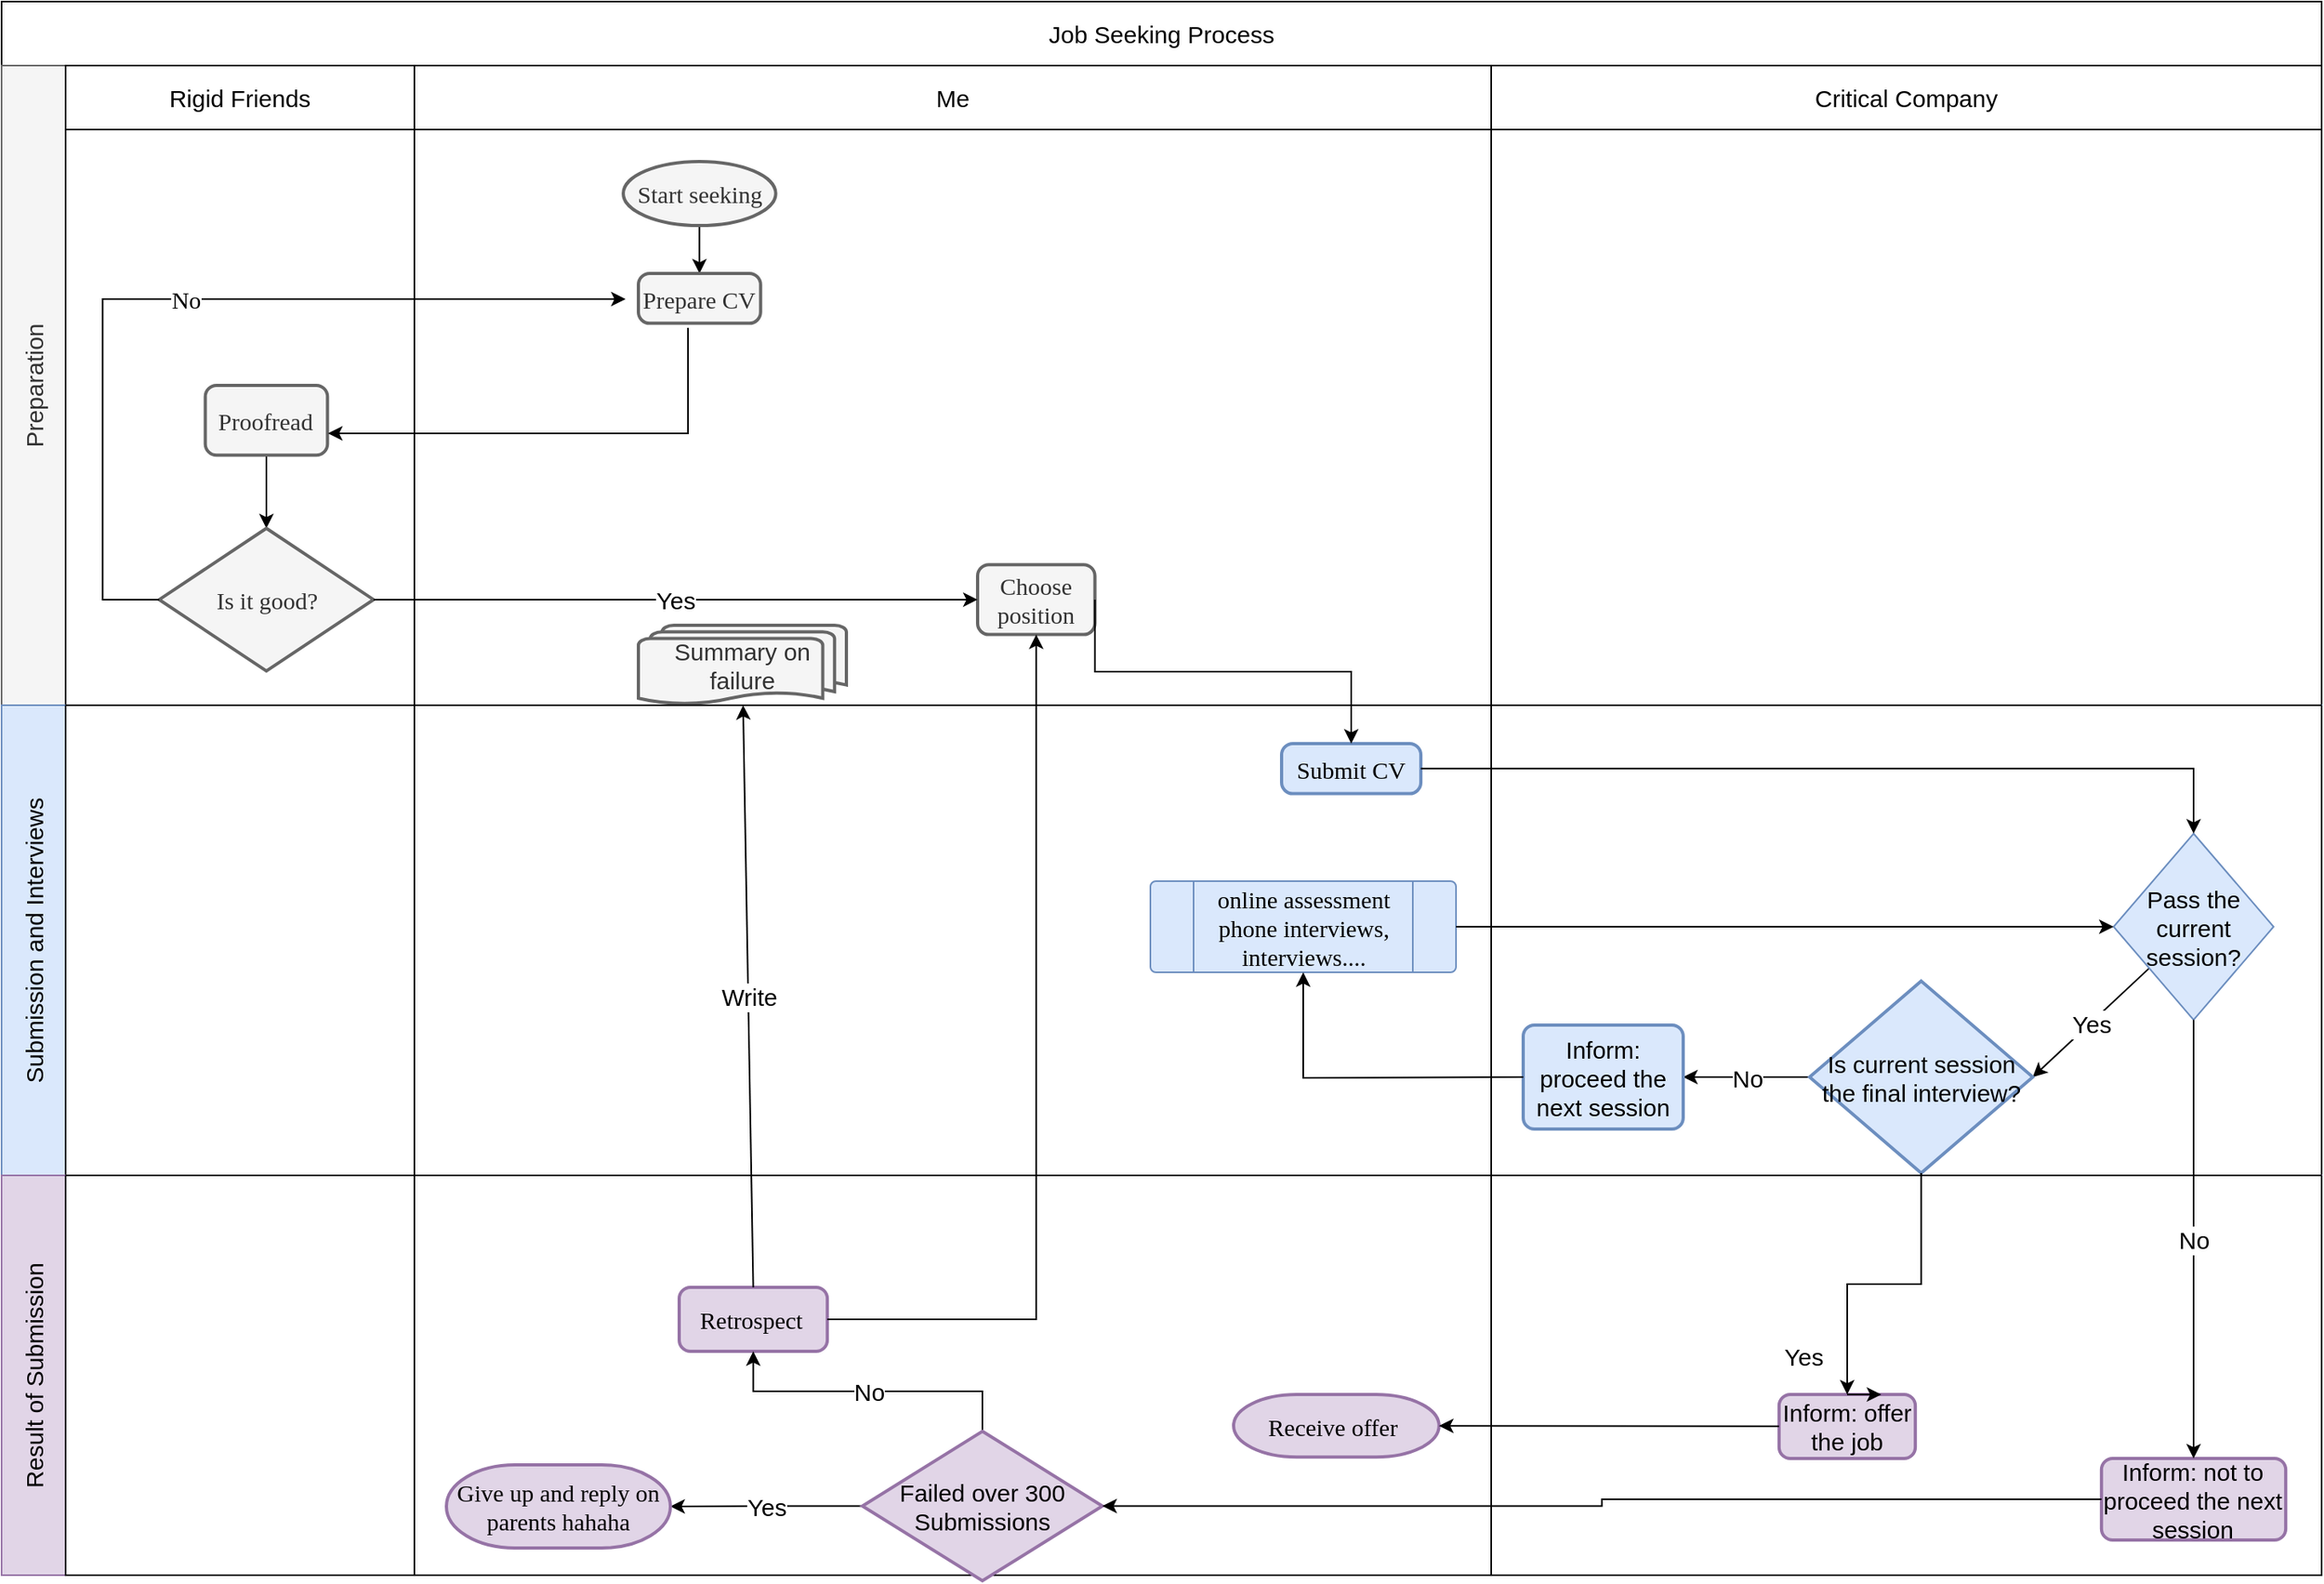 <mxfile version="13.6.4" type="github">
  <diagram id="kgpKYQtTHZ0yAKxKKP6v" name="Page-1">
    <mxGraphModel dx="2586" dy="964" grid="1" gridSize="10" guides="1" tooltips="1" connect="1" arrows="1" fold="1" page="1" pageScale="1" pageWidth="850" pageHeight="1100" math="0" shadow="0">
      <root>
        <mxCell id="0" />
        <mxCell id="1" parent="0" />
        <mxCell id="3nuBFxr9cyL0pnOWT2aG-1" value="Job Seeking Process" style="shape=table;childLayout=tableLayout;rowLines=0;columnLines=0;startSize=40;html=1;whiteSpace=wrap;collapsible=0;recursiveResize=0;expand=0;fontStyle=0;fontSize=15;" parent="1" vertex="1">
          <mxGeometry x="-130" y="500" width="1450" height="984" as="geometry" />
        </mxCell>
        <mxCell id="3nuBFxr9cyL0pnOWT2aG-3" value="&lt;span style=&quot;font-weight: 400&quot;&gt;Preparation&lt;/span&gt;" style="swimlane;horizontal=0;points=[[0,0.5],[1,0.5]];portConstraint=eastwest;startSize=40;html=1;whiteSpace=wrap;collapsible=0;recursiveResize=0;expand=0;fontSize=15;fillColor=#f5f5f5;strokeColor=#666666;fontColor=#333333;" parent="3nuBFxr9cyL0pnOWT2aG-1" vertex="1">
          <mxGeometry y="40" width="1450" height="400" as="geometry" />
        </mxCell>
        <mxCell id="3nuBFxr9cyL0pnOWT2aG-4" value="&lt;span style=&quot;font-weight: 400&quot;&gt;Rigid Friends&lt;/span&gt;" style="swimlane;connectable=0;startSize=40;html=1;whiteSpace=wrap;collapsible=0;recursiveResize=0;expand=0;fontSize=15;" parent="3nuBFxr9cyL0pnOWT2aG-3" vertex="1">
          <mxGeometry x="40" width="218" height="400" as="geometry" />
        </mxCell>
        <mxCell id="upIJG79H62ulOGl8ITZA-24" style="edgeStyle=orthogonalEdgeStyle;rounded=0;orthogonalLoop=1;jettySize=auto;html=1;entryX=0.5;entryY=0;entryDx=0;entryDy=0;entryPerimeter=0;fontSize=15;fontFamily=Georgia;" parent="3nuBFxr9cyL0pnOWT2aG-4" source="upIJG79H62ulOGl8ITZA-23" target="upIJG79H62ulOGl8ITZA-22" edge="1">
          <mxGeometry relative="1" as="geometry" />
        </mxCell>
        <mxCell id="upIJG79H62ulOGl8ITZA-23" value="Proofread" style="rounded=1;whiteSpace=wrap;html=1;absoluteArcSize=1;arcSize=14;strokeWidth=2;fontSize=15;fontFamily=Georgia;fillColor=#f5f5f5;strokeColor=#666666;fontColor=#333333;" parent="3nuBFxr9cyL0pnOWT2aG-4" vertex="1">
          <mxGeometry x="87.306" y="199.996" width="76.379" height="43.654" as="geometry" />
        </mxCell>
        <mxCell id="upIJG79H62ulOGl8ITZA-22" value="Is it good?" style="strokeWidth=2;html=1;shape=mxgraph.flowchart.decision;whiteSpace=wrap;fontSize=15;fontFamily=Georgia;fillColor=#f5f5f5;strokeColor=#666666;fontColor=#333333;" parent="3nuBFxr9cyL0pnOWT2aG-4" vertex="1">
          <mxGeometry x="58.52" y="289.37" width="133.95" height="89.2" as="geometry" />
        </mxCell>
        <mxCell id="3nuBFxr9cyL0pnOWT2aG-8" value="&lt;span style=&quot;font-weight: normal ; font-size: 15px&quot;&gt;Me&lt;/span&gt;" style="swimlane;connectable=0;startSize=40;html=1;whiteSpace=wrap;collapsible=0;recursiveResize=0;expand=0;fontSize=15;" parent="3nuBFxr9cyL0pnOWT2aG-3" vertex="1">
          <mxGeometry x="258" width="673" height="400" as="geometry" />
        </mxCell>
        <mxCell id="upIJG79H62ulOGl8ITZA-30" style="edgeStyle=orthogonalEdgeStyle;rounded=0;orthogonalLoop=1;jettySize=auto;html=1;entryX=0.5;entryY=0;entryDx=0;entryDy=0;fontSize=15;fontFamily=Georgia;" parent="3nuBFxr9cyL0pnOWT2aG-8" source="upIJG79H62ulOGl8ITZA-32" target="upIJG79H62ulOGl8ITZA-33" edge="1">
          <mxGeometry relative="1" as="geometry" />
        </mxCell>
        <mxCell id="upIJG79H62ulOGl8ITZA-32" value="Start seeking" style="strokeWidth=2;html=1;shape=mxgraph.flowchart.start_1;whiteSpace=wrap;fontSize=15;fontFamily=Georgia;fillColor=#f5f5f5;strokeColor=#666666;fontColor=#333333;" parent="3nuBFxr9cyL0pnOWT2aG-8" vertex="1">
          <mxGeometry x="130.54" y="60" width="95.3" height="40" as="geometry" />
        </mxCell>
        <mxCell id="upIJG79H62ulOGl8ITZA-33" value="Prepare CV" style="rounded=1;whiteSpace=wrap;html=1;absoluteArcSize=1;arcSize=14;strokeWidth=2;fontSize=15;fontFamily=Georgia;fillColor=#f5f5f5;strokeColor=#666666;fontColor=#333333;" parent="3nuBFxr9cyL0pnOWT2aG-8" vertex="1">
          <mxGeometry x="139.996" y="130.002" width="76.379" height="31.182" as="geometry" />
        </mxCell>
        <mxCell id="upIJG79H62ulOGl8ITZA-34" value="Choose position" style="rounded=1;whiteSpace=wrap;html=1;absoluteArcSize=1;arcSize=14;strokeWidth=2;fontSize=15;fontFamily=Georgia;fillColor=#f5f5f5;strokeColor=#666666;fontColor=#333333;" parent="3nuBFxr9cyL0pnOWT2aG-8" vertex="1">
          <mxGeometry x="351.997" y="312.147" width="73.324" height="43.654" as="geometry" />
        </mxCell>
        <mxCell id="upIJG79H62ulOGl8ITZA-40" value="Summary on failure" style="strokeWidth=2;html=1;shape=mxgraph.flowchart.multi-document;whiteSpace=wrap;fontSize=15;fillColor=#f5f5f5;strokeColor=#666666;fontColor=#333333;" parent="3nuBFxr9cyL0pnOWT2aG-8" vertex="1">
          <mxGeometry x="140" y="350" width="130" height="50" as="geometry" />
        </mxCell>
        <mxCell id="3nuBFxr9cyL0pnOWT2aG-11" value="&lt;span style=&quot;font-weight: normal ; font-size: 15px&quot;&gt;Critical Company&lt;/span&gt;" style="swimlane;connectable=0;startSize=40;html=1;whiteSpace=wrap;collapsible=0;recursiveResize=0;expand=0;fontSize=15;" parent="3nuBFxr9cyL0pnOWT2aG-3" vertex="1">
          <mxGeometry x="931" width="519" height="400" as="geometry" />
        </mxCell>
        <mxCell id="upIJG79H62ulOGl8ITZA-54" value="No" style="edgeStyle=elbowEdgeStyle;rounded=0;orthogonalLoop=1;jettySize=auto;html=1;fontSize=15;fontFamily=Georgia;exitX=0;exitY=0.5;exitDx=0;exitDy=0;exitPerimeter=0;" parent="3nuBFxr9cyL0pnOWT2aG-3" source="upIJG79H62ulOGl8ITZA-22" edge="1">
          <mxGeometry relative="1" as="geometry">
            <Array as="points">
              <mxPoint x="63.15" y="300" />
            </Array>
            <mxPoint x="2127.15" y="199" as="sourcePoint" />
            <mxPoint x="390" y="146" as="targetPoint" />
          </mxGeometry>
        </mxCell>
        <mxCell id="upIJG79H62ulOGl8ITZA-76" style="edgeStyle=elbowEdgeStyle;rounded=0;orthogonalLoop=1;jettySize=auto;html=1;exitX=0.406;exitY=1.09;exitDx=0;exitDy=0;exitPerimeter=0;elbow=vertical;fontSize=15;" parent="3nuBFxr9cyL0pnOWT2aG-3" source="upIJG79H62ulOGl8ITZA-33" edge="1">
          <mxGeometry relative="1" as="geometry">
            <mxPoint x="204" y="230" as="targetPoint" />
            <Array as="points">
              <mxPoint x="240" y="230" />
              <mxPoint x="340" y="262" />
            </Array>
          </mxGeometry>
        </mxCell>
        <mxCell id="upIJG79H62ulOGl8ITZA-92" value="Yes" style="edgeStyle=elbowEdgeStyle;rounded=0;orthogonalLoop=1;jettySize=auto;html=1;fontSize=15;entryX=0;entryY=0.5;entryDx=0;entryDy=0;exitX=1;exitY=0.5;exitDx=0;exitDy=0;exitPerimeter=0;" parent="3nuBFxr9cyL0pnOWT2aG-3" source="upIJG79H62ulOGl8ITZA-22" target="upIJG79H62ulOGl8ITZA-34" edge="1">
          <mxGeometry relative="1" as="geometry">
            <mxPoint x="627.53" y="339.29" as="targetPoint" />
            <Array as="points">
              <mxPoint x="567.53" y="339.29" />
              <mxPoint x="507.53" y="339.29" />
            </Array>
            <mxPoint x="120.0" y="339.29" as="sourcePoint" />
          </mxGeometry>
        </mxCell>
        <mxCell id="3nuBFxr9cyL0pnOWT2aG-15" value="&lt;span style=&quot;font-weight: 400&quot;&gt;Submission and Interviews&lt;/span&gt;" style="swimlane;horizontal=0;points=[[0,0.5],[1,0.5]];portConstraint=eastwest;startSize=40;html=1;whiteSpace=wrap;collapsible=0;recursiveResize=0;expand=0;fontSize=15;fillColor=#dae8fc;strokeColor=#6c8ebf;" parent="3nuBFxr9cyL0pnOWT2aG-1" vertex="1">
          <mxGeometry y="440" width="1450" height="294" as="geometry" />
        </mxCell>
        <mxCell id="3nuBFxr9cyL0pnOWT2aG-16" value="" style="swimlane;connectable=0;startSize=0;html=1;whiteSpace=wrap;collapsible=0;recursiveResize=0;expand=0;fontSize=15;" parent="3nuBFxr9cyL0pnOWT2aG-15" vertex="1">
          <mxGeometry x="40" width="218" height="294" as="geometry" />
        </mxCell>
        <mxCell id="3nuBFxr9cyL0pnOWT2aG-18" value="" style="swimlane;connectable=0;startSize=0;html=1;whiteSpace=wrap;collapsible=0;recursiveResize=0;expand=0;fontSize=15;" parent="3nuBFxr9cyL0pnOWT2aG-15" vertex="1">
          <mxGeometry x="258" width="673" height="294" as="geometry" />
        </mxCell>
        <mxCell id="upIJG79H62ulOGl8ITZA-31" style="edgeStyle=none;rounded=0;orthogonalLoop=1;jettySize=auto;html=1;exitX=0.75;exitY=0;exitDx=0;exitDy=0;fontSize=15;" parent="3nuBFxr9cyL0pnOWT2aG-18" source="upIJG79H62ulOGl8ITZA-39" target="upIJG79H62ulOGl8ITZA-39" edge="1">
          <mxGeometry relative="1" as="geometry" />
        </mxCell>
        <mxCell id="upIJG79H62ulOGl8ITZA-39" value="Submit CV" style="rounded=1;whiteSpace=wrap;html=1;absoluteArcSize=1;arcSize=14;strokeWidth=2;fontSize=15;fontFamily=Georgia;fillColor=#dae8fc;strokeColor=#6c8ebf;" parent="3nuBFxr9cyL0pnOWT2aG-18" vertex="1">
          <mxGeometry x="541.996" y="23.996" width="87.044" height="31.304" as="geometry" />
        </mxCell>
        <mxCell id="upIJG79H62ulOGl8ITZA-37" value="online assessment phone interviews, interviews...." style="verticalLabelPosition=middle;verticalAlign=middle;html=1;shape=process;whiteSpace=wrap;rounded=1;size=0.14;arcSize=6;labelBackgroundColor=none;sketch=0;fontFamily=Georgia;fontSize=15;labelPosition=center;align=center;labelBorderColor=none;fillColor=#dae8fc;strokeColor=#6c8ebf;" parent="3nuBFxr9cyL0pnOWT2aG-18" vertex="1">
          <mxGeometry x="460" y="110" width="191.02" height="57" as="geometry" />
        </mxCell>
        <mxCell id="3nuBFxr9cyL0pnOWT2aG-23" value="" style="swimlane;connectable=0;startSize=0;html=1;whiteSpace=wrap;collapsible=0;recursiveResize=0;expand=0;fontSize=15;" parent="3nuBFxr9cyL0pnOWT2aG-15" vertex="1">
          <mxGeometry x="931" width="519" height="294" as="geometry" />
        </mxCell>
        <mxCell id="upIJG79H62ulOGl8ITZA-73" value="Yes" style="edgeStyle=none;rounded=0;orthogonalLoop=1;jettySize=auto;html=1;entryX=1;entryY=0.5;entryDx=0;entryDy=0;entryPerimeter=0;fontSize=15;" parent="3nuBFxr9cyL0pnOWT2aG-23" source="upIJG79H62ulOGl8ITZA-46" target="upIJG79H62ulOGl8ITZA-50" edge="1">
          <mxGeometry relative="1" as="geometry" />
        </mxCell>
        <mxCell id="_2vQWqaf_Gft_lo14Nxi-1" value="No" style="edgeStyle=none;rounded=0;orthogonalLoop=1;jettySize=auto;html=1;entryX=1;entryY=0.5;entryDx=0;entryDy=0;fontSize=15;" parent="3nuBFxr9cyL0pnOWT2aG-23" source="upIJG79H62ulOGl8ITZA-50" target="upIJG79H62ulOGl8ITZA-49" edge="1">
          <mxGeometry relative="1" as="geometry" />
        </mxCell>
        <mxCell id="upIJG79H62ulOGl8ITZA-46" value="Pass the current session?" style="rhombus;whiteSpace=wrap;html=1;fontSize=15;fillColor=#dae8fc;strokeColor=#6c8ebf;" parent="3nuBFxr9cyL0pnOWT2aG-23" vertex="1">
          <mxGeometry x="389" y="80.25" width="100" height="116.5" as="geometry" />
        </mxCell>
        <mxCell id="upIJG79H62ulOGl8ITZA-50" value="Is current session the final interview?" style="strokeWidth=2;html=1;shape=mxgraph.flowchart.decision;whiteSpace=wrap;fontSize=15;fillColor=#dae8fc;strokeColor=#6c8ebf;" parent="3nuBFxr9cyL0pnOWT2aG-23" vertex="1">
          <mxGeometry x="199" y="172.5" width="139.5" height="120" as="geometry" />
        </mxCell>
        <mxCell id="upIJG79H62ulOGl8ITZA-49" value="Inform: proceed the next session" style="rounded=1;whiteSpace=wrap;html=1;absoluteArcSize=1;arcSize=14;strokeWidth=2;fontSize=15;fillColor=#dae8fc;strokeColor=#6c8ebf;" parent="3nuBFxr9cyL0pnOWT2aG-23" vertex="1">
          <mxGeometry x="20.0" y="200" width="100" height="65" as="geometry" />
        </mxCell>
        <mxCell id="upIJG79H62ulOGl8ITZA-60" style="edgeStyle=none;rounded=0;orthogonalLoop=1;jettySize=auto;html=1;fontSize=15;entryX=0;entryY=0.5;entryDx=0;entryDy=0;" parent="3nuBFxr9cyL0pnOWT2aG-15" source="upIJG79H62ulOGl8ITZA-37" edge="1" target="upIJG79H62ulOGl8ITZA-46">
          <mxGeometry relative="1" as="geometry">
            <mxPoint x="1220" y="121" as="targetPoint" />
          </mxGeometry>
        </mxCell>
        <mxCell id="upIJG79H62ulOGl8ITZA-87" style="edgeStyle=elbowEdgeStyle;rounded=0;orthogonalLoop=1;jettySize=auto;html=1;entryX=0.5;entryY=1;entryDx=0;entryDy=0;elbow=vertical;exitX=0;exitY=0.5;exitDx=0;exitDy=0;fontSize=15;" parent="3nuBFxr9cyL0pnOWT2aG-15" source="upIJG79H62ulOGl8ITZA-49" target="upIJG79H62ulOGl8ITZA-37" edge="1">
          <mxGeometry relative="1" as="geometry">
            <Array as="points">
              <mxPoint x="1020" y="233" />
            </Array>
          </mxGeometry>
        </mxCell>
        <mxCell id="fxsmJrYrAtysfk3XhTCx-2" style="edgeStyle=orthogonalEdgeStyle;rounded=0;orthogonalLoop=1;jettySize=auto;html=1;entryX=0.5;entryY=0;entryDx=0;entryDy=0;" edge="1" parent="3nuBFxr9cyL0pnOWT2aG-15" source="upIJG79H62ulOGl8ITZA-39" target="upIJG79H62ulOGl8ITZA-46">
          <mxGeometry relative="1" as="geometry" />
        </mxCell>
        <mxCell id="upIJG79H62ulOGl8ITZA-12" value="Result of Submission" style="swimlane;horizontal=0;points=[[0,0.5],[1,0.5]];portConstraint=eastwest;startSize=40;html=1;whiteSpace=wrap;collapsible=0;recursiveResize=0;expand=0;fontSize=15;fontStyle=0;fillColor=#e1d5e7;strokeColor=#9673a6;" parent="3nuBFxr9cyL0pnOWT2aG-1" vertex="1">
          <mxGeometry y="734" width="1450" height="250" as="geometry" />
        </mxCell>
        <mxCell id="upIJG79H62ulOGl8ITZA-13" value="" style="swimlane;connectable=0;startSize=0;html=1;whiteSpace=wrap;collapsible=0;recursiveResize=0;expand=0;fontSize=15;" parent="upIJG79H62ulOGl8ITZA-12" vertex="1">
          <mxGeometry x="40" width="218" height="250" as="geometry" />
        </mxCell>
        <mxCell id="upIJG79H62ulOGl8ITZA-15" value="" style="swimlane;connectable=0;startSize=0;html=1;whiteSpace=wrap;collapsible=0;recursiveResize=0;expand=0;fontSize=15;" parent="upIJG79H62ulOGl8ITZA-12" vertex="1">
          <mxGeometry x="258" width="673" height="250" as="geometry" />
        </mxCell>
        <mxCell id="upIJG79H62ulOGl8ITZA-28" value="&lt;font face=&quot;georgia&quot;&gt;Retrospect&amp;nbsp;&lt;/font&gt;" style="rounded=1;whiteSpace=wrap;html=1;absoluteArcSize=1;arcSize=14;strokeWidth=2;fontSize=15;fillColor=#e1d5e7;strokeColor=#9673a6;" parent="upIJG79H62ulOGl8ITZA-15" vertex="1">
          <mxGeometry x="165.5" y="70" width="92.58" height="40" as="geometry" />
        </mxCell>
        <mxCell id="upIJG79H62ulOGl8ITZA-81" value="No" style="edgeStyle=elbowEdgeStyle;rounded=0;orthogonalLoop=1;jettySize=auto;elbow=vertical;html=1;entryX=0.5;entryY=1;entryDx=0;entryDy=0;fontSize=15;" parent="upIJG79H62ulOGl8ITZA-15" source="upIJG79H62ulOGl8ITZA-79" target="upIJG79H62ulOGl8ITZA-28" edge="1">
          <mxGeometry relative="1" as="geometry" />
        </mxCell>
        <mxCell id="upIJG79H62ulOGl8ITZA-93" value="Yes" style="edgeStyle=elbowEdgeStyle;rounded=0;orthogonalLoop=1;jettySize=auto;html=1;entryX=1;entryY=0.5;entryDx=0;entryDy=0;entryPerimeter=0;fontSize=15;" parent="upIJG79H62ulOGl8ITZA-15" source="upIJG79H62ulOGl8ITZA-79" target="upIJG79H62ulOGl8ITZA-78" edge="1">
          <mxGeometry relative="1" as="geometry" />
        </mxCell>
        <mxCell id="upIJG79H62ulOGl8ITZA-35" value="Receive offer&amp;nbsp;" style="strokeWidth=2;html=1;shape=mxgraph.flowchart.terminator;whiteSpace=wrap;fontSize=15;fontFamily=Georgia;fillColor=#e1d5e7;strokeColor=#9673a6;" parent="upIJG79H62ulOGl8ITZA-15" vertex="1">
          <mxGeometry x="512.003" y="136.997" width="128.389" height="39.13" as="geometry" />
        </mxCell>
        <mxCell id="upIJG79H62ulOGl8ITZA-78" value="Give up and reply on parents hahaha" style="strokeWidth=2;html=1;shape=mxgraph.flowchart.terminator;whiteSpace=wrap;fontSize=15;fontFamily=Georgia;fillColor=#e1d5e7;strokeColor=#9673a6;" parent="upIJG79H62ulOGl8ITZA-15" vertex="1">
          <mxGeometry x="20" y="181" width="140" height="51.99" as="geometry" />
        </mxCell>
        <mxCell id="upIJG79H62ulOGl8ITZA-79" value="Failed over 300 Submissions" style="strokeWidth=2;html=1;shape=mxgraph.flowchart.decision;whiteSpace=wrap;fontSize=15;fillColor=#e1d5e7;strokeColor=#9673a6;" parent="upIJG79H62ulOGl8ITZA-15" vertex="1">
          <mxGeometry x="280" y="160" width="150" height="93.49" as="geometry" />
        </mxCell>
        <mxCell id="upIJG79H62ulOGl8ITZA-20" value="" style="swimlane;connectable=0;startSize=0;html=1;whiteSpace=wrap;collapsible=0;recursiveResize=0;expand=0;fontSize=15;" parent="upIJG79H62ulOGl8ITZA-12" vertex="1">
          <mxGeometry x="931" width="519" height="250" as="geometry" />
        </mxCell>
        <mxCell id="upIJG79H62ulOGl8ITZA-68" style="edgeStyle=none;rounded=0;orthogonalLoop=1;jettySize=auto;html=1;exitX=0.5;exitY=1;exitDx=0;exitDy=0;fontSize=15;" parent="upIJG79H62ulOGl8ITZA-20" source="upIJG79H62ulOGl8ITZA-45" target="upIJG79H62ulOGl8ITZA-45" edge="1">
          <mxGeometry relative="1" as="geometry" />
        </mxCell>
        <mxCell id="upIJG79H62ulOGl8ITZA-51" value="Inform: offer the job" style="rounded=1;whiteSpace=wrap;html=1;absoluteArcSize=1;arcSize=14;strokeWidth=2;fontSize=15;fillColor=#e1d5e7;strokeColor=#9673a6;" parent="upIJG79H62ulOGl8ITZA-20" vertex="1">
          <mxGeometry x="179.92" y="137.0" width="85.16" height="40" as="geometry" />
        </mxCell>
        <mxCell id="fxsmJrYrAtysfk3XhTCx-4" style="edgeStyle=orthogonalEdgeStyle;rounded=0;orthogonalLoop=1;jettySize=auto;html=1;exitX=0.5;exitY=0;exitDx=0;exitDy=0;entryX=0.75;entryY=0;entryDx=0;entryDy=0;" edge="1" parent="upIJG79H62ulOGl8ITZA-20" source="upIJG79H62ulOGl8ITZA-51" target="upIJG79H62ulOGl8ITZA-51">
          <mxGeometry relative="1" as="geometry" />
        </mxCell>
        <mxCell id="upIJG79H62ulOGl8ITZA-45" value="Inform: not to proceed the next session" style="rounded=1;whiteSpace=wrap;html=1;absoluteArcSize=1;arcSize=14;strokeWidth=2;fontSize=15;fillColor=#e1d5e7;strokeColor=#9673a6;" parent="upIJG79H62ulOGl8ITZA-20" vertex="1">
          <mxGeometry x="381.42" y="177" width="115.16" height="51" as="geometry" />
        </mxCell>
        <mxCell id="upIJG79H62ulOGl8ITZA-58" style="edgeStyle=none;rounded=0;orthogonalLoop=1;jettySize=auto;html=1;entryX=1;entryY=0.5;entryDx=0;entryDy=0;entryPerimeter=0;fontSize=15;" parent="upIJG79H62ulOGl8ITZA-12" source="upIJG79H62ulOGl8ITZA-51" target="upIJG79H62ulOGl8ITZA-35" edge="1">
          <mxGeometry relative="1" as="geometry" />
        </mxCell>
        <mxCell id="fxsmJrYrAtysfk3XhTCx-3" style="edgeStyle=orthogonalEdgeStyle;rounded=0;orthogonalLoop=1;jettySize=auto;html=1;entryX=1;entryY=0.5;entryDx=0;entryDy=0;entryPerimeter=0;" edge="1" parent="upIJG79H62ulOGl8ITZA-12" source="upIJG79H62ulOGl8ITZA-45" target="upIJG79H62ulOGl8ITZA-79">
          <mxGeometry relative="1" as="geometry" />
        </mxCell>
        <mxCell id="upIJG79H62ulOGl8ITZA-72" value="No" style="edgeStyle=none;rounded=0;orthogonalLoop=1;jettySize=auto;html=1;fontSize=15;" parent="3nuBFxr9cyL0pnOWT2aG-1" source="upIJG79H62ulOGl8ITZA-46" target="upIJG79H62ulOGl8ITZA-45" edge="1">
          <mxGeometry relative="1" as="geometry" />
        </mxCell>
        <mxCell id="upIJG79H62ulOGl8ITZA-67" value="Write" style="edgeStyle=none;rounded=0;orthogonalLoop=1;jettySize=auto;html=1;exitX=0.5;exitY=0;exitDx=0;exitDy=0;fontSize=15;" parent="3nuBFxr9cyL0pnOWT2aG-1" source="upIJG79H62ulOGl8ITZA-28" target="upIJG79H62ulOGl8ITZA-40" edge="1">
          <mxGeometry relative="1" as="geometry">
            <mxPoint x="596.534" y="683.097" as="sourcePoint" />
          </mxGeometry>
        </mxCell>
        <mxCell id="upIJG79H62ulOGl8ITZA-89" style="edgeStyle=elbowEdgeStyle;rounded=0;orthogonalLoop=1;jettySize=auto;elbow=vertical;html=1;entryX=0.5;entryY=0;entryDx=0;entryDy=0;fontSize=15;" parent="3nuBFxr9cyL0pnOWT2aG-1" source="upIJG79H62ulOGl8ITZA-50" target="upIJG79H62ulOGl8ITZA-51" edge="1">
          <mxGeometry relative="1" as="geometry" />
        </mxCell>
        <mxCell id="upIJG79H62ulOGl8ITZA-91" value="Yes" style="edgeLabel;html=1;align=center;verticalAlign=middle;resizable=0;points=[];fontSize=15;" parent="upIJG79H62ulOGl8ITZA-89" vertex="1" connectable="0">
          <mxGeometry x="0.006" y="51" relative="1" as="geometry">
            <mxPoint x="-51" y="-5.78" as="offset" />
          </mxGeometry>
        </mxCell>
        <mxCell id="upIJG79H62ulOGl8ITZA-26" style="edgeStyle=orthogonalEdgeStyle;rounded=0;orthogonalLoop=1;jettySize=auto;html=1;fontSize=15;exitX=1;exitY=0.5;exitDx=0;exitDy=0;" parent="3nuBFxr9cyL0pnOWT2aG-1" source="upIJG79H62ulOGl8ITZA-28" target="upIJG79H62ulOGl8ITZA-34" edge="1">
          <mxGeometry relative="1" as="geometry">
            <mxPoint x="403.61" y="578.29" as="sourcePoint" />
          </mxGeometry>
        </mxCell>
        <mxCell id="upIJG79H62ulOGl8ITZA-97" style="rounded=0;orthogonalLoop=1;jettySize=auto;elbow=vertical;html=1;entryX=0.5;entryY=0;entryDx=0;entryDy=0;fontSize=15;exitX=1;exitY=0.5;exitDx=0;exitDy=0;edgeStyle=elbowEdgeStyle;" parent="3nuBFxr9cyL0pnOWT2aG-1" source="upIJG79H62ulOGl8ITZA-34" target="upIJG79H62ulOGl8ITZA-39" edge="1">
          <mxGeometry relative="1" as="geometry">
            <mxPoint x="663" y="480" as="sourcePoint" />
            <mxPoint x="769.048" y="465.286" as="targetPoint" />
          </mxGeometry>
        </mxCell>
      </root>
    </mxGraphModel>
  </diagram>
</mxfile>
